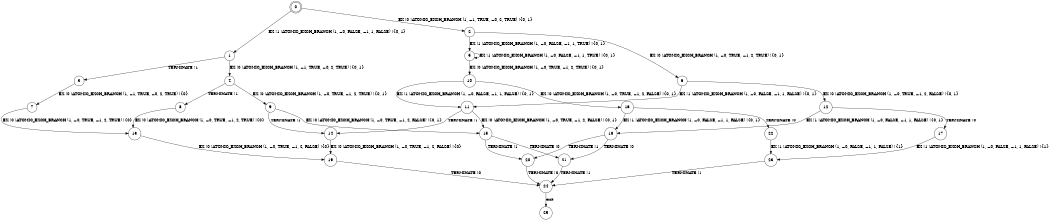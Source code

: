 digraph BCG {
size = "7, 10.5";
center = TRUE;
node [shape = circle];
0 [peripheries = 2];
0 -> 1 [label = "EX !1 !ATOMIC_EXCH_BRANCH (1, +0, FALSE, +1, 1, FALSE) !{0, 1}"];
0 -> 2 [label = "EX !0 !ATOMIC_EXCH_BRANCH (1, +1, TRUE, +0, 2, TRUE) !{0, 1}"];
1 -> 3 [label = "TERMINATE !1"];
1 -> 4 [label = "EX !0 !ATOMIC_EXCH_BRANCH (1, +1, TRUE, +0, 2, TRUE) !{0, 1}"];
2 -> 5 [label = "EX !1 !ATOMIC_EXCH_BRANCH (1, +0, FALSE, +1, 1, TRUE) !{0, 1}"];
2 -> 6 [label = "EX !0 !ATOMIC_EXCH_BRANCH (1, +0, TRUE, +1, 2, TRUE) !{0, 1}"];
3 -> 7 [label = "EX !0 !ATOMIC_EXCH_BRANCH (1, +1, TRUE, +0, 2, TRUE) !{0}"];
4 -> 8 [label = "TERMINATE !1"];
4 -> 9 [label = "EX !0 !ATOMIC_EXCH_BRANCH (1, +0, TRUE, +1, 2, TRUE) !{0, 1}"];
5 -> 5 [label = "EX !1 !ATOMIC_EXCH_BRANCH (1, +0, FALSE, +1, 1, TRUE) !{0, 1}"];
5 -> 10 [label = "EX !0 !ATOMIC_EXCH_BRANCH (1, +0, TRUE, +1, 2, TRUE) !{0, 1}"];
6 -> 11 [label = "EX !1 !ATOMIC_EXCH_BRANCH (1, +0, FALSE, +1, 1, FALSE) !{0, 1}"];
6 -> 12 [label = "EX !0 !ATOMIC_EXCH_BRANCH (1, +0, TRUE, +1, 2, FALSE) !{0, 1}"];
7 -> 13 [label = "EX !0 !ATOMIC_EXCH_BRANCH (1, +0, TRUE, +1, 2, TRUE) !{0}"];
8 -> 13 [label = "EX !0 !ATOMIC_EXCH_BRANCH (1, +0, TRUE, +1, 2, TRUE) !{0}"];
9 -> 14 [label = "TERMINATE !1"];
9 -> 15 [label = "EX !0 !ATOMIC_EXCH_BRANCH (1, +0, TRUE, +1, 2, FALSE) !{0, 1}"];
10 -> 11 [label = "EX !1 !ATOMIC_EXCH_BRANCH (1, +0, FALSE, +1, 1, FALSE) !{0, 1}"];
10 -> 16 [label = "EX !0 !ATOMIC_EXCH_BRANCH (1, +0, TRUE, +1, 2, FALSE) !{0, 1}"];
11 -> 14 [label = "TERMINATE !1"];
11 -> 15 [label = "EX !0 !ATOMIC_EXCH_BRANCH (1, +0, TRUE, +1, 2, FALSE) !{0, 1}"];
12 -> 17 [label = "TERMINATE !0"];
12 -> 18 [label = "EX !1 !ATOMIC_EXCH_BRANCH (1, +0, FALSE, +1, 1, FALSE) !{0, 1}"];
13 -> 19 [label = "EX !0 !ATOMIC_EXCH_BRANCH (1, +0, TRUE, +1, 2, FALSE) !{0}"];
14 -> 19 [label = "EX !0 !ATOMIC_EXCH_BRANCH (1, +0, TRUE, +1, 2, FALSE) !{0}"];
15 -> 20 [label = "TERMINATE !1"];
15 -> 21 [label = "TERMINATE !0"];
16 -> 22 [label = "TERMINATE !0"];
16 -> 18 [label = "EX !1 !ATOMIC_EXCH_BRANCH (1, +0, FALSE, +1, 1, FALSE) !{0, 1}"];
17 -> 23 [label = "EX !1 !ATOMIC_EXCH_BRANCH (1, +0, FALSE, +1, 1, FALSE) !{1}"];
18 -> 20 [label = "TERMINATE !1"];
18 -> 21 [label = "TERMINATE !0"];
19 -> 24 [label = "TERMINATE !0"];
20 -> 24 [label = "TERMINATE !0"];
21 -> 24 [label = "TERMINATE !1"];
22 -> 23 [label = "EX !1 !ATOMIC_EXCH_BRANCH (1, +0, FALSE, +1, 1, FALSE) !{1}"];
23 -> 24 [label = "TERMINATE !1"];
24 -> 25 [label = "exit"];
}
